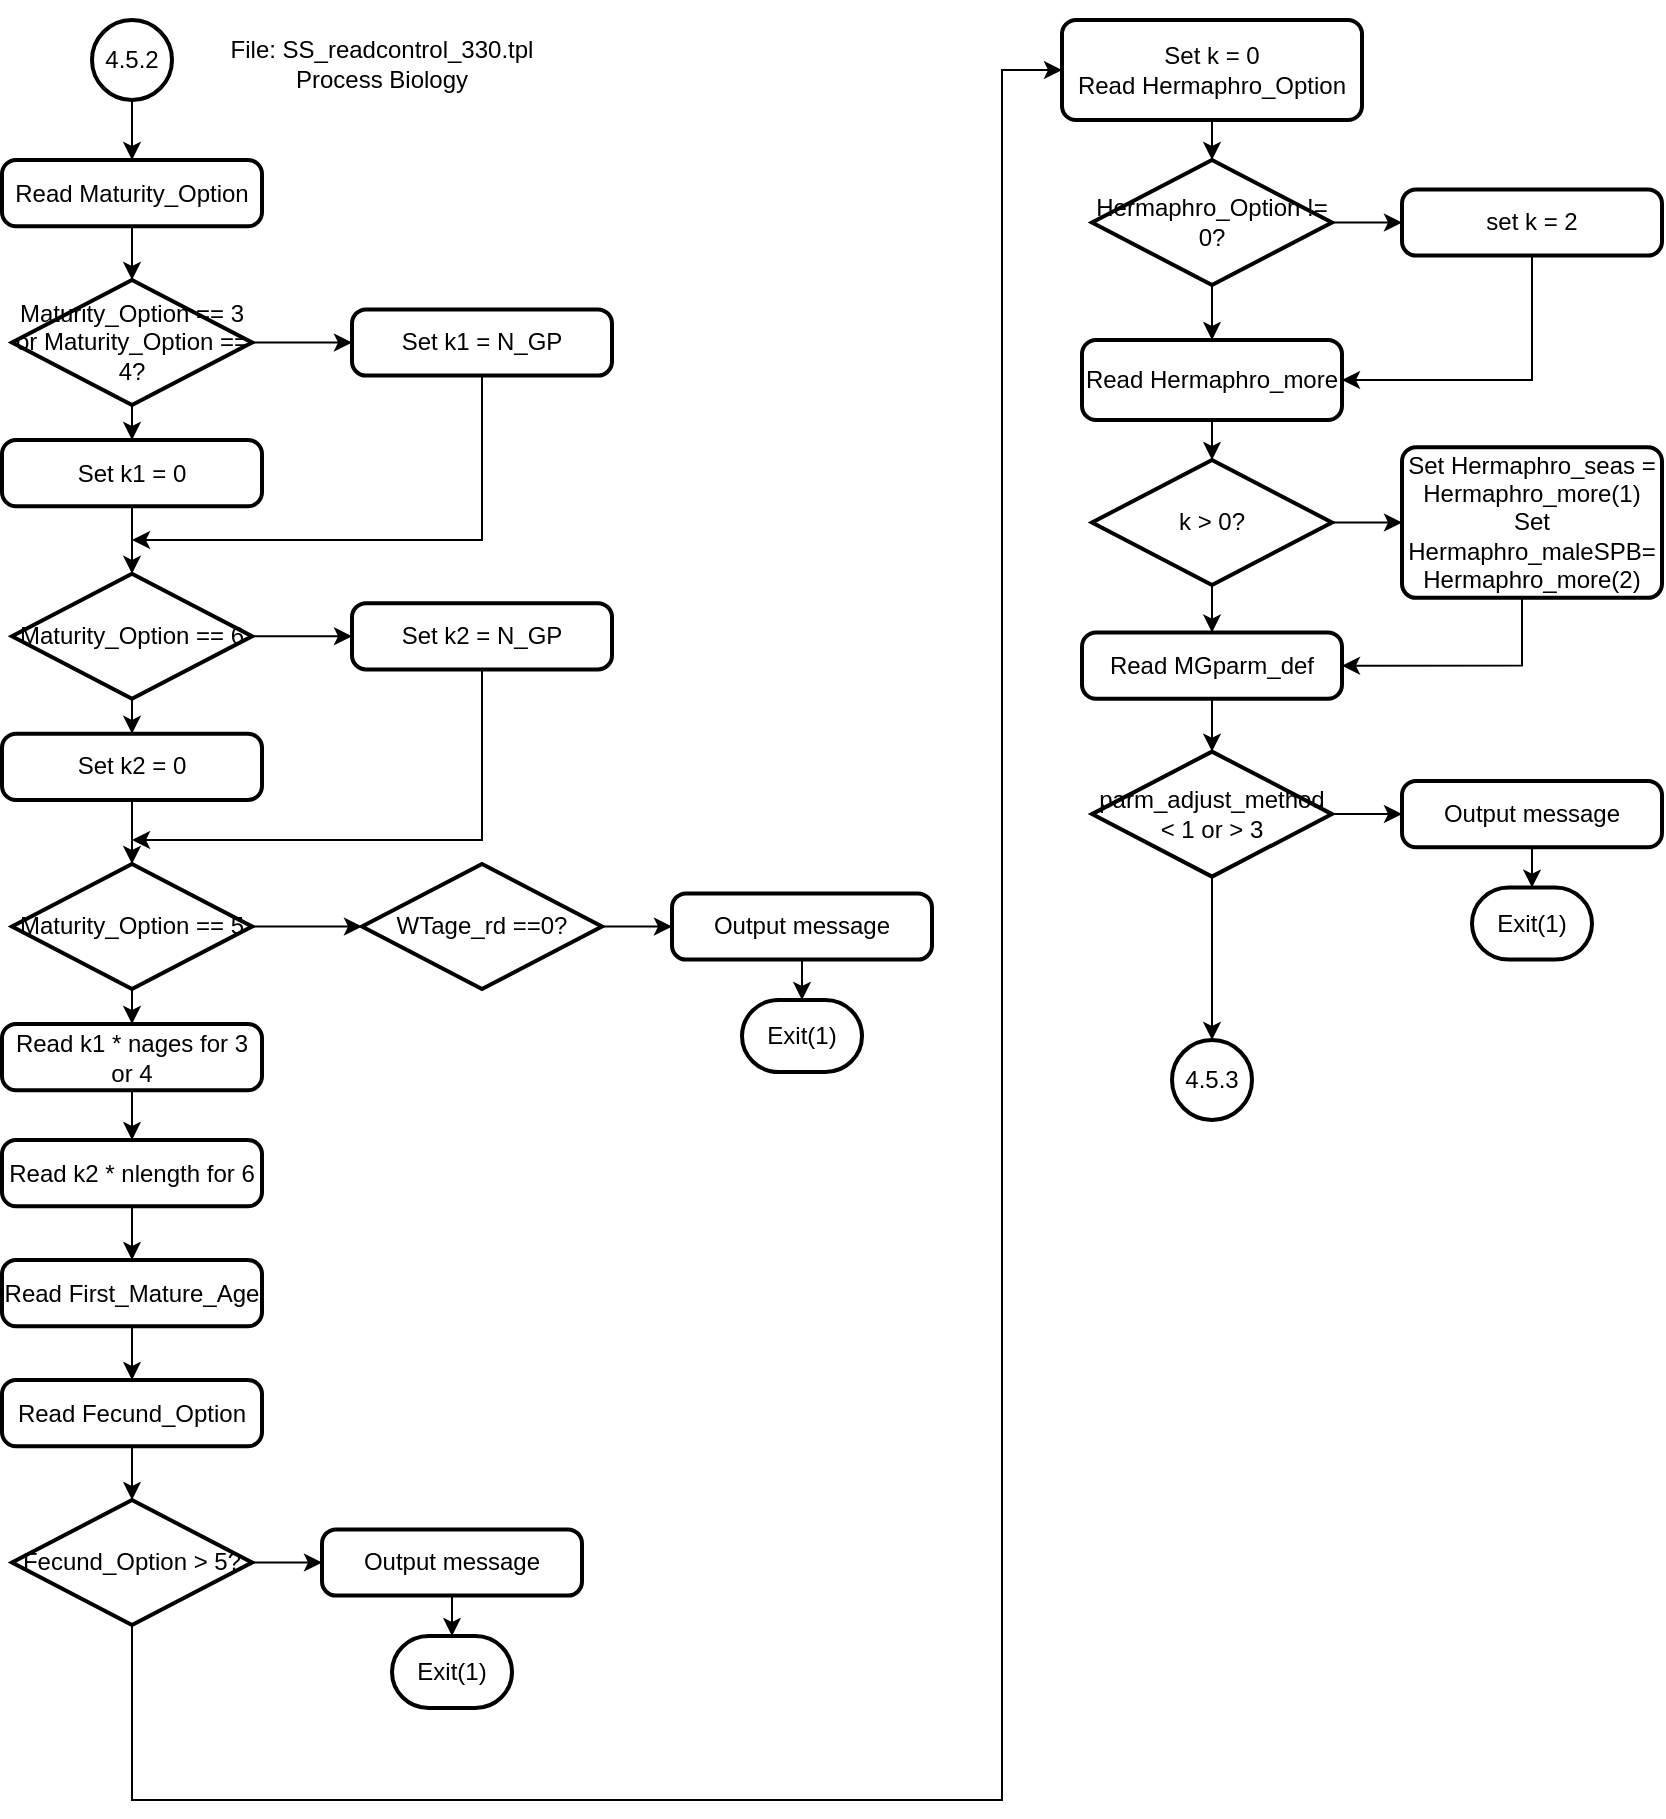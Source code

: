 <mxfile version="13.9.9" type="device"><diagram id="C5RBs43oDa-KdzZeNtuy" name="Page-1"><mxGraphModel dx="1086" dy="1835" grid="1" gridSize="10" guides="1" tooltips="1" connect="1" arrows="1" fold="1" page="1" pageScale="1" pageWidth="827" pageHeight="1169" math="0" shadow="0"><root><mxCell id="WIyWlLk6GJQsqaUBKTNV-0"/><mxCell id="WIyWlLk6GJQsqaUBKTNV-1" parent="WIyWlLk6GJQsqaUBKTNV-0"/><mxCell id="o64OYucFb0a45xCuyHe4-0" value="4.5.3" style="strokeWidth=2;html=1;shape=mxgraph.flowchart.start_2;whiteSpace=wrap;" parent="WIyWlLk6GJQsqaUBKTNV-1" vertex="1"><mxGeometry x="675" y="-580" width="40" height="40" as="geometry"/></mxCell><mxCell id="eRNWO2om7W4rAv8oTIty-14" style="edgeStyle=orthogonalEdgeStyle;rounded=0;orthogonalLoop=1;jettySize=auto;html=1;entryX=0.5;entryY=0;entryDx=0;entryDy=0;" parent="WIyWlLk6GJQsqaUBKTNV-1" source="o64OYucFb0a45xCuyHe4-50" target="o64OYucFb0a45xCuyHe4-51" edge="1"><mxGeometry relative="1" as="geometry"/></mxCell><mxCell id="o64OYucFb0a45xCuyHe4-50" value="4.5.2" style="strokeWidth=2;html=1;shape=mxgraph.flowchart.start_2;whiteSpace=wrap;" parent="WIyWlLk6GJQsqaUBKTNV-1" vertex="1"><mxGeometry x="135" y="-1090" width="40" height="40" as="geometry"/></mxCell><mxCell id="eRNWO2om7W4rAv8oTIty-15" style="edgeStyle=orthogonalEdgeStyle;rounded=0;orthogonalLoop=1;jettySize=auto;html=1;entryX=0.5;entryY=0;entryDx=0;entryDy=0;entryPerimeter=0;" parent="WIyWlLk6GJQsqaUBKTNV-1" source="o64OYucFb0a45xCuyHe4-51" target="eRNWO2om7W4rAv8oTIty-1" edge="1"><mxGeometry relative="1" as="geometry"/></mxCell><mxCell id="o64OYucFb0a45xCuyHe4-51" value="Read Maturity_Option" style="rounded=1;whiteSpace=wrap;html=1;absoluteArcSize=1;arcSize=14;strokeWidth=2;" parent="WIyWlLk6GJQsqaUBKTNV-1" vertex="1"><mxGeometry x="90" y="-1020" width="130" height="33.12" as="geometry"/></mxCell><mxCell id="eRNWO2om7W4rAv8oTIty-0" value="&lt;br&gt;File: SS_readcontrol_330.tpl&lt;br&gt;Process Biology" style="text;html=1;strokeColor=none;fillColor=none;align=center;verticalAlign=middle;whiteSpace=wrap;rounded=0;" parent="WIyWlLk6GJQsqaUBKTNV-1" vertex="1"><mxGeometry x="200" y="-1100" width="160" height="50" as="geometry"/></mxCell><mxCell id="eRNWO2om7W4rAv8oTIty-16" style="edgeStyle=orthogonalEdgeStyle;rounded=0;orthogonalLoop=1;jettySize=auto;html=1;" parent="WIyWlLk6GJQsqaUBKTNV-1" source="eRNWO2om7W4rAv8oTIty-1" target="eRNWO2om7W4rAv8oTIty-2" edge="1"><mxGeometry relative="1" as="geometry"/></mxCell><mxCell id="eRNWO2om7W4rAv8oTIty-23" style="edgeStyle=orthogonalEdgeStyle;rounded=0;orthogonalLoop=1;jettySize=auto;html=1;" parent="WIyWlLk6GJQsqaUBKTNV-1" source="eRNWO2om7W4rAv8oTIty-1" target="eRNWO2om7W4rAv8oTIty-3" edge="1"><mxGeometry relative="1" as="geometry"/></mxCell><mxCell id="eRNWO2om7W4rAv8oTIty-1" value="Maturity_Option == 3 or Maturity_Option == 4?" style="strokeWidth=2;html=1;shape=mxgraph.flowchart.decision;whiteSpace=wrap;" parent="WIyWlLk6GJQsqaUBKTNV-1" vertex="1"><mxGeometry x="95" y="-960" width="120" height="62.5" as="geometry"/></mxCell><mxCell id="eRNWO2om7W4rAv8oTIty-17" style="edgeStyle=orthogonalEdgeStyle;rounded=0;orthogonalLoop=1;jettySize=auto;html=1;entryX=0.5;entryY=0;entryDx=0;entryDy=0;entryPerimeter=0;" parent="WIyWlLk6GJQsqaUBKTNV-1" source="eRNWO2om7W4rAv8oTIty-2" target="eRNWO2om7W4rAv8oTIty-4" edge="1"><mxGeometry relative="1" as="geometry"/></mxCell><mxCell id="eRNWO2om7W4rAv8oTIty-2" value="Set k1 = 0" style="rounded=1;whiteSpace=wrap;html=1;absoluteArcSize=1;arcSize=14;strokeWidth=2;" parent="WIyWlLk6GJQsqaUBKTNV-1" vertex="1"><mxGeometry x="90" y="-880" width="130" height="33.12" as="geometry"/></mxCell><mxCell id="eRNWO2om7W4rAv8oTIty-24" style="edgeStyle=orthogonalEdgeStyle;rounded=0;orthogonalLoop=1;jettySize=auto;html=1;" parent="WIyWlLk6GJQsqaUBKTNV-1" source="eRNWO2om7W4rAv8oTIty-3" edge="1"><mxGeometry relative="1" as="geometry"><mxPoint x="155" y="-830" as="targetPoint"/><Array as="points"><mxPoint x="330" y="-830"/><mxPoint x="155" y="-830"/></Array></mxGeometry></mxCell><mxCell id="eRNWO2om7W4rAv8oTIty-3" value="Set k1 = N_GP" style="rounded=1;whiteSpace=wrap;html=1;absoluteArcSize=1;arcSize=14;strokeWidth=2;" parent="WIyWlLk6GJQsqaUBKTNV-1" vertex="1"><mxGeometry x="265" y="-945.31" width="130" height="33.12" as="geometry"/></mxCell><mxCell id="eRNWO2om7W4rAv8oTIty-18" style="edgeStyle=orthogonalEdgeStyle;rounded=0;orthogonalLoop=1;jettySize=auto;html=1;entryX=0.5;entryY=0;entryDx=0;entryDy=0;" parent="WIyWlLk6GJQsqaUBKTNV-1" source="eRNWO2om7W4rAv8oTIty-4" target="eRNWO2om7W4rAv8oTIty-5" edge="1"><mxGeometry relative="1" as="geometry"/></mxCell><mxCell id="eRNWO2om7W4rAv8oTIty-22" style="edgeStyle=orthogonalEdgeStyle;rounded=0;orthogonalLoop=1;jettySize=auto;html=1;" parent="WIyWlLk6GJQsqaUBKTNV-1" source="eRNWO2om7W4rAv8oTIty-4" target="eRNWO2om7W4rAv8oTIty-6" edge="1"><mxGeometry relative="1" as="geometry"/></mxCell><mxCell id="eRNWO2om7W4rAv8oTIty-4" value="Maturity_Option == 6" style="strokeWidth=2;html=1;shape=mxgraph.flowchart.decision;whiteSpace=wrap;" parent="WIyWlLk6GJQsqaUBKTNV-1" vertex="1"><mxGeometry x="95" y="-813.12" width="120" height="62.5" as="geometry"/></mxCell><mxCell id="eRNWO2om7W4rAv8oTIty-19" style="edgeStyle=orthogonalEdgeStyle;rounded=0;orthogonalLoop=1;jettySize=auto;html=1;" parent="WIyWlLk6GJQsqaUBKTNV-1" source="eRNWO2om7W4rAv8oTIty-5" target="eRNWO2om7W4rAv8oTIty-9" edge="1"><mxGeometry relative="1" as="geometry"/></mxCell><mxCell id="eRNWO2om7W4rAv8oTIty-5" value="Set k2 = 0" style="rounded=1;whiteSpace=wrap;html=1;absoluteArcSize=1;arcSize=14;strokeWidth=2;" parent="WIyWlLk6GJQsqaUBKTNV-1" vertex="1"><mxGeometry x="90" y="-733.12" width="130" height="33.12" as="geometry"/></mxCell><mxCell id="eRNWO2om7W4rAv8oTIty-25" style="edgeStyle=orthogonalEdgeStyle;rounded=0;orthogonalLoop=1;jettySize=auto;html=1;" parent="WIyWlLk6GJQsqaUBKTNV-1" source="eRNWO2om7W4rAv8oTIty-6" edge="1"><mxGeometry relative="1" as="geometry"><mxPoint x="155" y="-680" as="targetPoint"/><Array as="points"><mxPoint x="330" y="-680"/></Array></mxGeometry></mxCell><mxCell id="eRNWO2om7W4rAv8oTIty-6" value="Set k2 = N_GP" style="rounded=1;whiteSpace=wrap;html=1;absoluteArcSize=1;arcSize=14;strokeWidth=2;" parent="WIyWlLk6GJQsqaUBKTNV-1" vertex="1"><mxGeometry x="265" y="-798.43" width="130" height="33.12" as="geometry"/></mxCell><mxCell id="eRNWO2om7W4rAv8oTIty-7" value="Exit(1)" style="strokeWidth=2;html=1;shape=mxgraph.flowchart.terminator;whiteSpace=wrap;" parent="WIyWlLk6GJQsqaUBKTNV-1" vertex="1"><mxGeometry x="460" y="-600" width="60" height="36" as="geometry"/></mxCell><mxCell id="eRNWO2om7W4rAv8oTIty-20" style="edgeStyle=orthogonalEdgeStyle;rounded=0;orthogonalLoop=1;jettySize=auto;html=1;entryX=0.5;entryY=0;entryDx=0;entryDy=0;" parent="WIyWlLk6GJQsqaUBKTNV-1" source="eRNWO2om7W4rAv8oTIty-9" target="eRNWO2om7W4rAv8oTIty-10" edge="1"><mxGeometry relative="1" as="geometry"/></mxCell><mxCell id="eRNWO2om7W4rAv8oTIty-21" style="edgeStyle=orthogonalEdgeStyle;rounded=0;orthogonalLoop=1;jettySize=auto;html=1;" parent="WIyWlLk6GJQsqaUBKTNV-1" source="eRNWO2om7W4rAv8oTIty-9" target="eRNWO2om7W4rAv8oTIty-12" edge="1"><mxGeometry relative="1" as="geometry"/></mxCell><mxCell id="eRNWO2om7W4rAv8oTIty-9" value="Maturity_Option == 5" style="strokeWidth=2;html=1;shape=mxgraph.flowchart.decision;whiteSpace=wrap;" parent="WIyWlLk6GJQsqaUBKTNV-1" vertex="1"><mxGeometry x="95" y="-668" width="120" height="62.5" as="geometry"/></mxCell><mxCell id="eRNWO2om7W4rAv8oTIty-29" style="edgeStyle=orthogonalEdgeStyle;rounded=0;orthogonalLoop=1;jettySize=auto;html=1;entryX=0.5;entryY=0;entryDx=0;entryDy=0;" parent="WIyWlLk6GJQsqaUBKTNV-1" source="eRNWO2om7W4rAv8oTIty-10" target="eRNWO2om7W4rAv8oTIty-28" edge="1"><mxGeometry relative="1" as="geometry"/></mxCell><mxCell id="eRNWO2om7W4rAv8oTIty-10" value="Read k1 * nages for 3 or 4" style="rounded=1;whiteSpace=wrap;html=1;absoluteArcSize=1;arcSize=14;strokeWidth=2;" parent="WIyWlLk6GJQsqaUBKTNV-1" vertex="1"><mxGeometry x="90" y="-588" width="130" height="33.12" as="geometry"/></mxCell><mxCell id="eRNWO2om7W4rAv8oTIty-26" style="edgeStyle=orthogonalEdgeStyle;rounded=0;orthogonalLoop=1;jettySize=auto;html=1;" parent="WIyWlLk6GJQsqaUBKTNV-1" source="eRNWO2om7W4rAv8oTIty-12" target="eRNWO2om7W4rAv8oTIty-13" edge="1"><mxGeometry relative="1" as="geometry"/></mxCell><mxCell id="eRNWO2om7W4rAv8oTIty-12" value="WTage_rd ==0?" style="strokeWidth=2;html=1;shape=mxgraph.flowchart.decision;whiteSpace=wrap;" parent="WIyWlLk6GJQsqaUBKTNV-1" vertex="1"><mxGeometry x="270" y="-668" width="120" height="62.5" as="geometry"/></mxCell><mxCell id="eRNWO2om7W4rAv8oTIty-27" style="edgeStyle=orthogonalEdgeStyle;rounded=0;orthogonalLoop=1;jettySize=auto;html=1;entryX=0.5;entryY=0;entryDx=0;entryDy=0;entryPerimeter=0;" parent="WIyWlLk6GJQsqaUBKTNV-1" source="eRNWO2om7W4rAv8oTIty-13" target="eRNWO2om7W4rAv8oTIty-7" edge="1"><mxGeometry relative="1" as="geometry"/></mxCell><mxCell id="eRNWO2om7W4rAv8oTIty-13" value="Output message" style="rounded=1;whiteSpace=wrap;html=1;absoluteArcSize=1;arcSize=14;strokeWidth=2;" parent="WIyWlLk6GJQsqaUBKTNV-1" vertex="1"><mxGeometry x="425" y="-653.31" width="130" height="33.12" as="geometry"/></mxCell><mxCell id="eRNWO2om7W4rAv8oTIty-32" style="edgeStyle=orthogonalEdgeStyle;rounded=0;orthogonalLoop=1;jettySize=auto;html=1;entryX=0.5;entryY=0;entryDx=0;entryDy=0;" parent="WIyWlLk6GJQsqaUBKTNV-1" source="eRNWO2om7W4rAv8oTIty-28" target="eRNWO2om7W4rAv8oTIty-30" edge="1"><mxGeometry relative="1" as="geometry"/></mxCell><mxCell id="eRNWO2om7W4rAv8oTIty-28" value="Read k2 * nlength for 6" style="rounded=1;whiteSpace=wrap;html=1;absoluteArcSize=1;arcSize=14;strokeWidth=2;" parent="WIyWlLk6GJQsqaUBKTNV-1" vertex="1"><mxGeometry x="90" y="-530" width="130" height="33.12" as="geometry"/></mxCell><mxCell id="eRNWO2om7W4rAv8oTIty-33" style="edgeStyle=orthogonalEdgeStyle;rounded=0;orthogonalLoop=1;jettySize=auto;html=1;" parent="WIyWlLk6GJQsqaUBKTNV-1" source="eRNWO2om7W4rAv8oTIty-30" target="eRNWO2om7W4rAv8oTIty-31" edge="1"><mxGeometry relative="1" as="geometry"/></mxCell><mxCell id="eRNWO2om7W4rAv8oTIty-30" value="Read First_Mature_Age" style="rounded=1;whiteSpace=wrap;html=1;absoluteArcSize=1;arcSize=14;strokeWidth=2;" parent="WIyWlLk6GJQsqaUBKTNV-1" vertex="1"><mxGeometry x="90" y="-470" width="130" height="33.12" as="geometry"/></mxCell><mxCell id="eRNWO2om7W4rAv8oTIty-39" style="edgeStyle=orthogonalEdgeStyle;rounded=0;orthogonalLoop=1;jettySize=auto;html=1;entryX=0.5;entryY=0;entryDx=0;entryDy=0;entryPerimeter=0;" parent="WIyWlLk6GJQsqaUBKTNV-1" source="eRNWO2om7W4rAv8oTIty-31" target="eRNWO2om7W4rAv8oTIty-36" edge="1"><mxGeometry relative="1" as="geometry"/></mxCell><mxCell id="eRNWO2om7W4rAv8oTIty-31" value="Read Fecund_Option" style="rounded=1;whiteSpace=wrap;html=1;absoluteArcSize=1;arcSize=14;strokeWidth=2;" parent="WIyWlLk6GJQsqaUBKTNV-1" vertex="1"><mxGeometry x="90" y="-410" width="130" height="33.12" as="geometry"/></mxCell><mxCell id="eRNWO2om7W4rAv8oTIty-34" value="Exit(1)" style="strokeWidth=2;html=1;shape=mxgraph.flowchart.terminator;whiteSpace=wrap;" parent="WIyWlLk6GJQsqaUBKTNV-1" vertex="1"><mxGeometry x="285" y="-282" width="60" height="36" as="geometry"/></mxCell><mxCell id="eRNWO2om7W4rAv8oTIty-35" style="edgeStyle=orthogonalEdgeStyle;rounded=0;orthogonalLoop=1;jettySize=auto;html=1;" parent="WIyWlLk6GJQsqaUBKTNV-1" source="eRNWO2om7W4rAv8oTIty-36" target="eRNWO2om7W4rAv8oTIty-38" edge="1"><mxGeometry relative="1" as="geometry"/></mxCell><mxCell id="eRNWO2om7W4rAv8oTIty-41" style="edgeStyle=orthogonalEdgeStyle;rounded=0;orthogonalLoop=1;jettySize=auto;html=1;" parent="WIyWlLk6GJQsqaUBKTNV-1" source="eRNWO2om7W4rAv8oTIty-36" target="eRNWO2om7W4rAv8oTIty-40" edge="1"><mxGeometry relative="1" as="geometry"><Array as="points"><mxPoint x="155" y="-200"/><mxPoint x="590" y="-200"/><mxPoint x="590" y="-1065"/></Array></mxGeometry></mxCell><mxCell id="eRNWO2om7W4rAv8oTIty-36" value="Fecund_Option &amp;gt; 5?" style="strokeWidth=2;html=1;shape=mxgraph.flowchart.decision;whiteSpace=wrap;" parent="WIyWlLk6GJQsqaUBKTNV-1" vertex="1"><mxGeometry x="95" y="-350" width="120" height="62.5" as="geometry"/></mxCell><mxCell id="eRNWO2om7W4rAv8oTIty-37" style="edgeStyle=orthogonalEdgeStyle;rounded=0;orthogonalLoop=1;jettySize=auto;html=1;entryX=0.5;entryY=0;entryDx=0;entryDy=0;entryPerimeter=0;" parent="WIyWlLk6GJQsqaUBKTNV-1" source="eRNWO2om7W4rAv8oTIty-38" target="eRNWO2om7W4rAv8oTIty-34" edge="1"><mxGeometry relative="1" as="geometry"/></mxCell><mxCell id="eRNWO2om7W4rAv8oTIty-38" value="Output message" style="rounded=1;whiteSpace=wrap;html=1;absoluteArcSize=1;arcSize=14;strokeWidth=2;" parent="WIyWlLk6GJQsqaUBKTNV-1" vertex="1"><mxGeometry x="250" y="-335.31" width="130" height="33.12" as="geometry"/></mxCell><mxCell id="eRNWO2om7W4rAv8oTIty-44" style="edgeStyle=orthogonalEdgeStyle;rounded=0;orthogonalLoop=1;jettySize=auto;html=1;entryX=0.5;entryY=0;entryDx=0;entryDy=0;entryPerimeter=0;" parent="WIyWlLk6GJQsqaUBKTNV-1" source="eRNWO2om7W4rAv8oTIty-40" target="eRNWO2om7W4rAv8oTIty-42" edge="1"><mxGeometry relative="1" as="geometry"/></mxCell><mxCell id="eRNWO2om7W4rAv8oTIty-40" value="Set k = 0&lt;br&gt;Read Hermaphro_Option" style="rounded=1;whiteSpace=wrap;html=1;absoluteArcSize=1;arcSize=14;strokeWidth=2;" parent="WIyWlLk6GJQsqaUBKTNV-1" vertex="1"><mxGeometry x="620" y="-1090" width="150" height="50" as="geometry"/></mxCell><mxCell id="eRNWO2om7W4rAv8oTIty-45" style="edgeStyle=orthogonalEdgeStyle;rounded=0;orthogonalLoop=1;jettySize=auto;html=1;entryX=0;entryY=0.5;entryDx=0;entryDy=0;" parent="WIyWlLk6GJQsqaUBKTNV-1" source="eRNWO2om7W4rAv8oTIty-42" target="eRNWO2om7W4rAv8oTIty-43" edge="1"><mxGeometry relative="1" as="geometry"/></mxCell><mxCell id="eRNWO2om7W4rAv8oTIty-47" style="edgeStyle=orthogonalEdgeStyle;rounded=0;orthogonalLoop=1;jettySize=auto;html=1;entryX=0.5;entryY=0;entryDx=0;entryDy=0;" parent="WIyWlLk6GJQsqaUBKTNV-1" source="eRNWO2om7W4rAv8oTIty-42" target="eRNWO2om7W4rAv8oTIty-46" edge="1"><mxGeometry relative="1" as="geometry"/></mxCell><mxCell id="eRNWO2om7W4rAv8oTIty-42" value="Hermaphro_Option != 0?" style="strokeWidth=2;html=1;shape=mxgraph.flowchart.decision;whiteSpace=wrap;" parent="WIyWlLk6GJQsqaUBKTNV-1" vertex="1"><mxGeometry x="635" y="-1020" width="120" height="62.5" as="geometry"/></mxCell><mxCell id="eRNWO2om7W4rAv8oTIty-48" style="edgeStyle=orthogonalEdgeStyle;rounded=0;orthogonalLoop=1;jettySize=auto;html=1;entryX=1;entryY=0.5;entryDx=0;entryDy=0;" parent="WIyWlLk6GJQsqaUBKTNV-1" source="eRNWO2om7W4rAv8oTIty-43" target="eRNWO2om7W4rAv8oTIty-46" edge="1"><mxGeometry relative="1" as="geometry"><Array as="points"><mxPoint x="855" y="-910"/></Array></mxGeometry></mxCell><mxCell id="eRNWO2om7W4rAv8oTIty-43" value="set k = 2" style="rounded=1;whiteSpace=wrap;html=1;absoluteArcSize=1;arcSize=14;strokeWidth=2;" parent="WIyWlLk6GJQsqaUBKTNV-1" vertex="1"><mxGeometry x="790" y="-1005.31" width="130" height="33.12" as="geometry"/></mxCell><mxCell id="eRNWO2om7W4rAv8oTIty-52" style="edgeStyle=orthogonalEdgeStyle;rounded=0;orthogonalLoop=1;jettySize=auto;html=1;entryX=0.5;entryY=0;entryDx=0;entryDy=0;entryPerimeter=0;" parent="WIyWlLk6GJQsqaUBKTNV-1" source="eRNWO2om7W4rAv8oTIty-46" target="eRNWO2om7W4rAv8oTIty-50" edge="1"><mxGeometry relative="1" as="geometry"/></mxCell><mxCell id="eRNWO2om7W4rAv8oTIty-46" value="Read Hermaphro_more" style="rounded=1;whiteSpace=wrap;html=1;absoluteArcSize=1;arcSize=14;strokeWidth=2;" parent="WIyWlLk6GJQsqaUBKTNV-1" vertex="1"><mxGeometry x="630" y="-930" width="130" height="40" as="geometry"/></mxCell><mxCell id="eRNWO2om7W4rAv8oTIty-49" style="edgeStyle=orthogonalEdgeStyle;rounded=0;orthogonalLoop=1;jettySize=auto;html=1;entryX=0;entryY=0.5;entryDx=0;entryDy=0;" parent="WIyWlLk6GJQsqaUBKTNV-1" source="eRNWO2om7W4rAv8oTIty-50" target="eRNWO2om7W4rAv8oTIty-51" edge="1"><mxGeometry relative="1" as="geometry"/></mxCell><mxCell id="eRNWO2om7W4rAv8oTIty-54" style="edgeStyle=orthogonalEdgeStyle;rounded=0;orthogonalLoop=1;jettySize=auto;html=1;entryX=0.5;entryY=0;entryDx=0;entryDy=0;" parent="WIyWlLk6GJQsqaUBKTNV-1" source="eRNWO2om7W4rAv8oTIty-50" target="eRNWO2om7W4rAv8oTIty-53" edge="1"><mxGeometry relative="1" as="geometry"/></mxCell><mxCell id="eRNWO2om7W4rAv8oTIty-50" value="k &amp;gt; 0?" style="strokeWidth=2;html=1;shape=mxgraph.flowchart.decision;whiteSpace=wrap;" parent="WIyWlLk6GJQsqaUBKTNV-1" vertex="1"><mxGeometry x="635" y="-870" width="120" height="62.5" as="geometry"/></mxCell><mxCell id="eRNWO2om7W4rAv8oTIty-55" style="edgeStyle=orthogonalEdgeStyle;rounded=0;orthogonalLoop=1;jettySize=auto;html=1;entryX=1;entryY=0.5;entryDx=0;entryDy=0;" parent="WIyWlLk6GJQsqaUBKTNV-1" source="eRNWO2om7W4rAv8oTIty-51" target="eRNWO2om7W4rAv8oTIty-53" edge="1"><mxGeometry relative="1" as="geometry"><Array as="points"><mxPoint x="850" y="-767"/></Array></mxGeometry></mxCell><mxCell id="eRNWO2om7W4rAv8oTIty-51" value="Set Hermaphro_seas = Hermaphro_more(1)&lt;br&gt;Set Hermaphro_maleSPB= Hermaphro_more(2)" style="rounded=1;whiteSpace=wrap;html=1;absoluteArcSize=1;arcSize=14;strokeWidth=2;" parent="WIyWlLk6GJQsqaUBKTNV-1" vertex="1"><mxGeometry x="790" y="-876.4" width="130" height="75.31" as="geometry"/></mxCell><mxCell id="V099XB7VFhHlmuGJ77E0-5" style="edgeStyle=orthogonalEdgeStyle;rounded=0;orthogonalLoop=1;jettySize=auto;html=1;entryX=0.5;entryY=0;entryDx=0;entryDy=0;entryPerimeter=0;" parent="WIyWlLk6GJQsqaUBKTNV-1" source="eRNWO2om7W4rAv8oTIty-53" target="V099XB7VFhHlmuGJ77E0-2" edge="1"><mxGeometry relative="1" as="geometry"/></mxCell><mxCell id="eRNWO2om7W4rAv8oTIty-53" value="Read MGparm_def" style="rounded=1;whiteSpace=wrap;html=1;absoluteArcSize=1;arcSize=14;strokeWidth=2;" parent="WIyWlLk6GJQsqaUBKTNV-1" vertex="1"><mxGeometry x="630" y="-783.74" width="130" height="33.12" as="geometry"/></mxCell><mxCell id="V099XB7VFhHlmuGJ77E0-0" value="Exit(1)" style="strokeWidth=2;html=1;shape=mxgraph.flowchart.terminator;whiteSpace=wrap;" parent="WIyWlLk6GJQsqaUBKTNV-1" vertex="1"><mxGeometry x="825" y="-656.19" width="60" height="36" as="geometry"/></mxCell><mxCell id="V099XB7VFhHlmuGJ77E0-1" style="edgeStyle=orthogonalEdgeStyle;rounded=0;orthogonalLoop=1;jettySize=auto;html=1;" parent="WIyWlLk6GJQsqaUBKTNV-1" source="V099XB7VFhHlmuGJ77E0-2" target="V099XB7VFhHlmuGJ77E0-4" edge="1"><mxGeometry relative="1" as="geometry"/></mxCell><mxCell id="V099XB7VFhHlmuGJ77E0-6" style="edgeStyle=orthogonalEdgeStyle;rounded=0;orthogonalLoop=1;jettySize=auto;html=1;" parent="WIyWlLk6GJQsqaUBKTNV-1" source="V099XB7VFhHlmuGJ77E0-2" target="o64OYucFb0a45xCuyHe4-0" edge="1"><mxGeometry relative="1" as="geometry"/></mxCell><mxCell id="V099XB7VFhHlmuGJ77E0-2" value="parm_adjust_method &amp;lt; 1 or &amp;gt; 3" style="strokeWidth=2;html=1;shape=mxgraph.flowchart.decision;whiteSpace=wrap;" parent="WIyWlLk6GJQsqaUBKTNV-1" vertex="1"><mxGeometry x="635" y="-724.19" width="120" height="62.5" as="geometry"/></mxCell><mxCell id="V099XB7VFhHlmuGJ77E0-3" style="edgeStyle=orthogonalEdgeStyle;rounded=0;orthogonalLoop=1;jettySize=auto;html=1;entryX=0.5;entryY=0;entryDx=0;entryDy=0;entryPerimeter=0;" parent="WIyWlLk6GJQsqaUBKTNV-1" source="V099XB7VFhHlmuGJ77E0-4" target="V099XB7VFhHlmuGJ77E0-0" edge="1"><mxGeometry relative="1" as="geometry"/></mxCell><mxCell id="V099XB7VFhHlmuGJ77E0-4" value="Output message" style="rounded=1;whiteSpace=wrap;html=1;absoluteArcSize=1;arcSize=14;strokeWidth=2;" parent="WIyWlLk6GJQsqaUBKTNV-1" vertex="1"><mxGeometry x="790" y="-709.5" width="130" height="33.12" as="geometry"/></mxCell></root></mxGraphModel></diagram></mxfile>